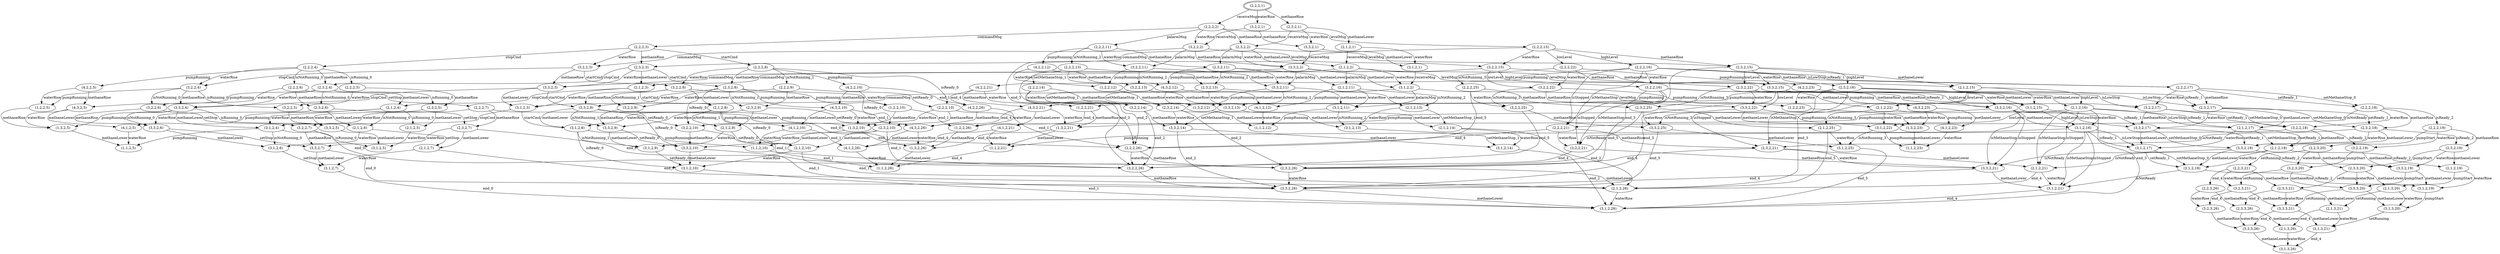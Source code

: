 digraph G {
center = TRUE;
mclimit = 10.0;
nodesep = 0.05;
node [ width=0.25, height=0.25, label="" ];
s0 [ peripheries=2 ];
s0 [label="(2,2,2,1)"];
s1 [label="(3,2,2,1)"];
s2 [label="(2,3,2,1)"];
s3 [label="(2,2,2,2)"];
s4 [label="(3,3,2,1)"];
s5 [label="(3,2,2,2)"];
s6 [label="(2,1,2,1)"];
s7 [label="(2,3,2,2)"];
s8 [label="(2,2,2,15)"];
s9 [label="(2,2,2,11)"];
s10 [label="(2,2,2,3)"];
s11 [label="(3,1,2,1)"];
s12 [label="(3,3,2,2)"];
s13 [label="(3,2,2,15)"];
s14 [label="(3,2,2,11)"];
s15 [label="(3,2,2,3)"];
s16 [label="(2,1,2,2)"];
s17 [label="(2,3,2,15)"];
s18 [label="(2,3,2,11)"];
s19 [label="(2,3,2,3)"];
s20 [label="(2,2,2,22)"];
s21 [label="(2,2,2,16)"];
s22 [label="(2,2,2,26)"];
s23 [label="(2,2,2,13)"];
s24 [label="(4,2,2,12)"];
s25 [label="(2,2,2,8)"];
s26 [label="(2,2,2,4)"];
s27 [label="(3,1,2,2)"];
s28 [label="(3,3,2,15)"];
s29 [label="(3,3,2,11)"];
s30 [label="(3,3,2,3)"];
s31 [label="(3,2,2,22)"];
s32 [label="(3,2,2,16)"];
s33 [label="(3,2,2,26)"];
s34 [label="(3,2,2,13)"];
s35 [label="(1,2,2,12)"];
s36 [label="(3,2,2,8)"];
s37 [label="(3,2,2,4)"];
s38 [label="(2,1,2,15)"];
s39 [label="(2,1,2,11)"];
s40 [label="(2,1,2,3)"];
s41 [label="(2,3,2,22)"];
s42 [label="(2,3,2,16)"];
s43 [label="(2,3,2,26)"];
s44 [label="(2,3,2,13)"];
s45 [label="(4,3,2,12)"];
s46 [label="(2,3,2,8)"];
s47 [label="(2,3,2,4)"];
s48 [label="(2,2,2,25)"];
s49 [label="(4,2,2,23)"];
s50 [label="(2,2,2,21)"];
s51 [label="(2,2,2,17)"];
s52 [label="(4,2,2,21)"];
s53 [label="(2,2,2,14)"];
s54 [label="(2,2,2,10)"];
s55 [label="(2,2,2,9)"];
s56 [label="(4,2,2,10)"];
s57 [label="(2,2,2,6)"];
s58 [label="(2,2,2,5)"];
s59 [label="(4,2,2,5)"];
s60 [label="(3,1,2,15)"];
s61 [label="(3,1,2,11)"];
s62 [label="(3,1,2,3)"];
s63 [label="(3,3,2,22)"];
s64 [label="(3,3,2,16)"];
s65 [label="(3,3,2,26)"];
s66 [label="(3,3,2,13)"];
s67 [label="(1,3,2,12)"];
s68 [label="(3,3,2,8)"];
s69 [label="(3,3,2,4)"];
s70 [label="(3,2,2,25)"];
s71 [label="(1,2,2,23)"];
s72 [label="(3,2,2,21)"];
s73 [label="(3,2,2,17)"];
s74 [label="(1,2,2,21)"];
s75 [label="(3,2,2,14)"];
s76 [label="(3,2,2,10)"];
s77 [label="(3,2,2,9)"];
s78 [label="(1,2,2,10)"];
s79 [label="(3,2,2,6)"];
s80 [label="(3,2,2,5)"];
s81 [label="(1,2,2,5)"];
s82 [label="(2,1,2,22)"];
s83 [label="(2,1,2,16)"];
s84 [label="(2,1,2,26)"];
s85 [label="(2,1,2,13)"];
s86 [label="(4,1,2,12)"];
s87 [label="(2,1,2,8)"];
s88 [label="(2,1,2,4)"];
s89 [label="(2,3,2,25)"];
s90 [label="(4,3,2,23)"];
s91 [label="(2,3,2,21)"];
s92 [label="(2,3,2,17)"];
s93 [label="(4,3,2,21)"];
s94 [label="(2,3,2,14)"];
s95 [label="(2,3,2,10)"];
s96 [label="(2,3,2,9)"];
s97 [label="(4,3,2,10)"];
s98 [label="(2,3,2,6)"];
s99 [label="(2,3,2,5)"];
s100 [label="(4,3,2,5)"];
s101 [label="(2,2,2,18)"];
s102 [label="(4,2,2,26)"];
s103 [label="(2,2,2,7)"];
s104 [label="(3,1,2,22)"];
s105 [label="(3,1,2,16)"];
s106 [label="(3,1,2,26)"];
s107 [label="(3,1,2,13)"];
s108 [label="(1,1,2,12)"];
s109 [label="(3,1,2,8)"];
s110 [label="(3,1,2,4)"];
s111 [label="(3,3,2,25)"];
s112 [label="(1,3,2,23)"];
s113 [label="(3,3,2,21)"];
s114 [label="(3,3,2,17)"];
s115 [label="(1,3,2,21)"];
s116 [label="(3,3,2,14)"];
s117 [label="(3,3,2,10)"];
s118 [label="(3,3,2,9)"];
s119 [label="(1,3,2,10)"];
s120 [label="(3,3,2,6)"];
s121 [label="(3,3,2,5)"];
s122 [label="(1,3,2,5)"];
s123 [label="(3,2,2,18)"];
s124 [label="(1,2,2,26)"];
s125 [label="(3,2,2,7)"];
s126 [label="(2,1,2,25)"];
s127 [label="(4,1,2,23)"];
s128 [label="(2,1,2,21)"];
s129 [label="(2,1,2,17)"];
s130 [label="(4,1,2,21)"];
s131 [label="(2,1,2,14)"];
s132 [label="(2,1,2,10)"];
s133 [label="(2,1,2,9)"];
s134 [label="(4,1,2,10)"];
s135 [label="(2,1,2,6)"];
s136 [label="(2,1,2,5)"];
s137 [label="(4,1,2,5)"];
s138 [label="(2,3,2,18)"];
s139 [label="(4,3,2,26)"];
s140 [label="(2,3,2,7)"];
s141 [label="(2,2,2,19)"];
s142 [label="(3,1,2,25)"];
s143 [label="(1,1,2,23)"];
s144 [label="(3,1,2,21)"];
s145 [label="(3,1,2,17)"];
s146 [label="(1,1,2,21)"];
s147 [label="(3,1,2,14)"];
s148 [label="(3,1,2,10)"];
s149 [label="(3,1,2,9)"];
s150 [label="(1,1,2,10)"];
s151 [label="(3,1,2,6)"];
s152 [label="(3,1,2,5)"];
s153 [label="(1,1,2,5)"];
s154 [label="(3,3,2,18)"];
s155 [label="(1,3,2,26)"];
s156 [label="(3,3,2,7)"];
s157 [label="(3,2,2,19)"];
s158 [label="(2,1,2,18)"];
s159 [label="(4,1,2,26)"];
s160 [label="(2,1,2,7)"];
s161 [label="(2,3,2,19)"];
s162 [label="(2,2,3,20)"];
s163 [label="(3,1,2,18)"];
s164 [label="(1,1,2,26)"];
s165 [label="(3,1,2,7)"];
s166 [label="(3,3,2,19)"];
s167 [label="(3,2,3,20)"];
s168 [label="(2,1,2,19)"];
s169 [label="(2,3,3,20)"];
s170 [label="(2,2,3,21)"];
s171 [label="(3,1,2,19)"];
s172 [label="(3,3,3,20)"];
s173 [label="(3,2,3,21)"];
s174 [label="(2,1,3,20)"];
s175 [label="(2,3,3,21)"];
s176 [label="(2,2,3,26)"];
s177 [label="(3,1,3,20)"];
s178 [label="(3,3,3,21)"];
s179 [label="(3,2,3,26)"];
s180 [label="(2,1,3,21)"];
s181 [label="(2,3,3,26)"];
s182 [label="(3,1,3,21)"];
s183 [label="(3,3,3,26)"];
s184 [label="(2,1,3,26)"];
s185 [label="(3,1,3,26)"];
s0->s1[label="waterRise"];
s0->s2[label="methaneRise"];
s0->s3[label="receiveMsg"];
s1->s4[label="methaneRise"];
s1->s5[label="receiveMsg"];
s2->s4[label="waterRise"];
s2->s6[label="methaneLower"];
s2->s7[label="receiveMsg"];
s3->s5[label="waterRise"];
s3->s7[label="methaneRise"];
s3->s8[label="levelMsg"];
s3->s9[label="palarmMsg"];
s3->s10[label="commandMsg"];
s4->s11[label="methaneLower"];
s4->s12[label="receiveMsg"];
s5->s12[label="methaneRise"];
s5->s13[label="levelMsg"];
s5->s14[label="palarmMsg"];
s5->s15[label="commandMsg"];
s6->s11[label="waterRise"];
s6->s16[label="receiveMsg"];
s7->s12[label="waterRise"];
s7->s16[label="methaneLower"];
s7->s17[label="levelMsg"];
s7->s18[label="palarmMsg"];
s7->s19[label="commandMsg"];
s8->s13[label="waterRise"];
s8->s17[label="methaneRise"];
s8->s20[label="lowLevel"];
s8->s21[label="highLevel"];
s8->s22[label="end_3"];
s9->s14[label="waterRise"];
s9->s18[label="methaneRise"];
s9->s23[label="isNotRunning_2"];
s9->s24[label="pumpRunning"];
s10->s15[label="waterRise"];
s10->s19[label="methaneRise"];
s10->s25[label="startCmd"];
s10->s26[label="stopCmd"];
s11->s27[label="receiveMsg"];
s12->s27[label="methaneLower"];
s12->s28[label="levelMsg"];
s12->s29[label="palarmMsg"];
s12->s30[label="commandMsg"];
s13->s28[label="methaneRise"];
s13->s31[label="lowLevel"];
s13->s32[label="highLevel"];
s13->s33[label="end_3"];
s14->s29[label="methaneRise"];
s14->s34[label="isNotRunning_2"];
s14->s35[label="pumpRunning"];
s15->s30[label="methaneRise"];
s15->s36[label="startCmd"];
s15->s37[label="stopCmd"];
s16->s27[label="waterRise"];
s16->s38[label="levelMsg"];
s16->s39[label="palarmMsg"];
s16->s40[label="commandMsg"];
s17->s28[label="waterRise"];
s17->s38[label="methaneLower"];
s17->s41[label="lowLevel"];
s17->s42[label="highLevel"];
s17->s43[label="end_3"];
s18->s29[label="waterRise"];
s18->s39[label="methaneLower"];
s18->s44[label="isNotRunning_2"];
s18->s45[label="pumpRunning"];
s19->s30[label="waterRise"];
s19->s40[label="methaneLower"];
s19->s46[label="startCmd"];
s19->s47[label="stopCmd"];
s20->s31[label="waterRise"];
s20->s41[label="methaneRise"];
s20->s48[label="isNotRunning_3"];
s20->s49[label="pumpRunning"];
s21->s32[label="waterRise"];
s21->s42[label="methaneRise"];
s21->s50[label="isMethaneStop"];
s21->s50[label="isStopped"];
s21->s51[label="isLowStop"];
s21->s51[label="isReady_1"];
s21->s52[label="pumpRunning"];
s22->s33[label="waterRise"];
s22->s43[label="methaneRise"];
s23->s34[label="waterRise"];
s23->s44[label="methaneRise"];
s23->s53[label="setMethaneStop_1"];
s24->s35[label="waterRise"];
s24->s45[label="methaneRise"];
s25->s36[label="waterRise"];
s25->s46[label="methaneRise"];
s25->s54[label="isReady_0"];
s25->s55[label="isNotRunning_1"];
s25->s56[label="pumpRunning"];
s26->s37[label="waterRise"];
s26->s47[label="methaneRise"];
s26->s57[label="isNotRunning_0"];
s26->s58[label="isRunning_0"];
s26->s59[label="pumpRunning"];
s27->s60[label="levelMsg"];
s27->s61[label="palarmMsg"];
s27->s62[label="commandMsg"];
s28->s60[label="methaneLower"];
s28->s63[label="lowLevel"];
s28->s64[label="highLevel"];
s28->s65[label="end_3"];
s29->s61[label="methaneLower"];
s29->s66[label="isNotRunning_2"];
s29->s67[label="pumpRunning"];
s30->s62[label="methaneLower"];
s30->s68[label="startCmd"];
s30->s69[label="stopCmd"];
s31->s63[label="methaneRise"];
s31->s70[label="isNotRunning_3"];
s31->s71[label="pumpRunning"];
s32->s64[label="methaneRise"];
s32->s72[label="isMethaneStop"];
s32->s72[label="isStopped"];
s32->s73[label="isLowStop"];
s32->s73[label="isReady_1"];
s32->s74[label="pumpRunning"];
s33->s65[label="methaneRise"];
s34->s66[label="methaneRise"];
s34->s75[label="setMethaneStop_1"];
s35->s67[label="methaneRise"];
s36->s68[label="methaneRise"];
s36->s76[label="isReady_0"];
s36->s77[label="isNotRunning_1"];
s36->s78[label="pumpRunning"];
s37->s69[label="methaneRise"];
s37->s79[label="isNotRunning_0"];
s37->s80[label="isRunning_0"];
s37->s81[label="pumpRunning"];
s38->s60[label="waterRise"];
s38->s82[label="lowLevel"];
s38->s83[label="highLevel"];
s38->s84[label="end_3"];
s39->s61[label="waterRise"];
s39->s85[label="isNotRunning_2"];
s39->s86[label="pumpRunning"];
s40->s62[label="waterRise"];
s40->s87[label="startCmd"];
s40->s88[label="stopCmd"];
s41->s63[label="waterRise"];
s41->s82[label="methaneLower"];
s41->s89[label="isNotRunning_3"];
s41->s90[label="pumpRunning"];
s42->s64[label="waterRise"];
s42->s83[label="methaneLower"];
s42->s91[label="isMethaneStop"];
s42->s91[label="isStopped"];
s42->s92[label="isLowStop"];
s42->s92[label="isReady_1"];
s42->s93[label="pumpRunning"];
s43->s65[label="waterRise"];
s43->s84[label="methaneLower"];
s44->s66[label="waterRise"];
s44->s85[label="methaneLower"];
s44->s94[label="setMethaneStop_1"];
s45->s67[label="waterRise"];
s45->s86[label="methaneLower"];
s46->s68[label="waterRise"];
s46->s87[label="methaneLower"];
s46->s95[label="isReady_0"];
s46->s96[label="isNotRunning_1"];
s46->s97[label="pumpRunning"];
s47->s69[label="waterRise"];
s47->s88[label="methaneLower"];
s47->s98[label="isNotRunning_0"];
s47->s99[label="isRunning_0"];
s47->s100[label="pumpRunning"];
s48->s70[label="waterRise"];
s48->s89[label="methaneRise"];
s48->s22[label="end_5"];
s49->s71[label="waterRise"];
s49->s90[label="methaneRise"];
s50->s72[label="waterRise"];
s50->s91[label="methaneRise"];
s50->s22[label="end_4"];
s51->s73[label="waterRise"];
s51->s92[label="methaneRise"];
s51->s101[label="setMethaneStop_0"];
s51->s101[label="setReady_1"];
s52->s74[label="waterRise"];
s52->s93[label="methaneRise"];
s52->s102[label="end_4"];
s53->s75[label="waterRise"];
s53->s94[label="methaneRise"];
s53->s22[label="end_2"];
s54->s76[label="waterRise"];
s54->s95[label="methaneRise"];
s54->s22[label="end_1"];
s55->s77[label="waterRise"];
s55->s96[label="methaneRise"];
s55->s54[label="setReady_0"];
s56->s78[label="waterRise"];
s56->s97[label="methaneRise"];
s56->s102[label="end_1"];
s57->s79[label="waterRise"];
s57->s98[label="methaneRise"];
s57->s103[label="setStop"];
s58->s80[label="waterRise"];
s58->s99[label="methaneRise"];
s59->s81[label="waterRise"];
s59->s100[label="methaneRise"];
s60->s104[label="lowLevel"];
s60->s105[label="highLevel"];
s60->s106[label="end_3"];
s61->s107[label="isNotRunning_2"];
s61->s108[label="pumpRunning"];
s62->s109[label="startCmd"];
s62->s110[label="stopCmd"];
s63->s104[label="methaneLower"];
s63->s111[label="isNotRunning_3"];
s63->s112[label="pumpRunning"];
s64->s105[label="methaneLower"];
s64->s113[label="isMethaneStop"];
s64->s113[label="isStopped"];
s64->s114[label="isLowStop"];
s64->s114[label="isReady_1"];
s64->s115[label="pumpRunning"];
s65->s106[label="methaneLower"];
s66->s107[label="methaneLower"];
s66->s116[label="setMethaneStop_1"];
s67->s108[label="methaneLower"];
s68->s109[label="methaneLower"];
s68->s117[label="isReady_0"];
s68->s118[label="isNotRunning_1"];
s68->s119[label="pumpRunning"];
s69->s110[label="methaneLower"];
s69->s120[label="isNotRunning_0"];
s69->s121[label="isRunning_0"];
s69->s122[label="pumpRunning"];
s70->s111[label="methaneRise"];
s70->s33[label="end_5"];
s71->s112[label="methaneRise"];
s72->s113[label="methaneRise"];
s72->s33[label="end_4"];
s73->s114[label="methaneRise"];
s73->s123[label="setMethaneStop_0"];
s73->s123[label="setReady_1"];
s74->s115[label="methaneRise"];
s74->s124[label="end_4"];
s75->s116[label="methaneRise"];
s75->s33[label="end_2"];
s76->s117[label="methaneRise"];
s76->s33[label="end_1"];
s77->s118[label="methaneRise"];
s77->s76[label="setReady_0"];
s78->s119[label="methaneRise"];
s78->s124[label="end_1"];
s79->s120[label="methaneRise"];
s79->s125[label="setStop"];
s80->s121[label="methaneRise"];
s81->s122[label="methaneRise"];
s82->s104[label="waterRise"];
s82->s126[label="isNotRunning_3"];
s82->s127[label="pumpRunning"];
s83->s105[label="waterRise"];
s83->s128[label="isMethaneStop"];
s83->s128[label="isStopped"];
s83->s129[label="isLowStop"];
s83->s129[label="isReady_1"];
s83->s130[label="pumpRunning"];
s84->s106[label="waterRise"];
s85->s107[label="waterRise"];
s85->s131[label="setMethaneStop_1"];
s86->s108[label="waterRise"];
s87->s109[label="waterRise"];
s87->s132[label="isReady_0"];
s87->s133[label="isNotRunning_1"];
s87->s134[label="pumpRunning"];
s88->s110[label="waterRise"];
s88->s135[label="isNotRunning_0"];
s88->s136[label="isRunning_0"];
s88->s137[label="pumpRunning"];
s89->s111[label="waterRise"];
s89->s126[label="methaneLower"];
s89->s43[label="end_5"];
s90->s112[label="waterRise"];
s90->s127[label="methaneLower"];
s91->s113[label="waterRise"];
s91->s128[label="methaneLower"];
s91->s43[label="end_4"];
s92->s114[label="waterRise"];
s92->s129[label="methaneLower"];
s92->s138[label="setMethaneStop_0"];
s92->s138[label="setReady_1"];
s93->s115[label="waterRise"];
s93->s130[label="methaneLower"];
s93->s139[label="end_4"];
s94->s116[label="waterRise"];
s94->s131[label="methaneLower"];
s94->s43[label="end_2"];
s95->s117[label="waterRise"];
s95->s132[label="methaneLower"];
s95->s43[label="end_1"];
s96->s118[label="waterRise"];
s96->s133[label="methaneLower"];
s96->s95[label="setReady_0"];
s97->s119[label="waterRise"];
s97->s134[label="methaneLower"];
s97->s139[label="end_1"];
s98->s120[label="waterRise"];
s98->s135[label="methaneLower"];
s98->s140[label="setStop"];
s99->s121[label="waterRise"];
s99->s136[label="methaneLower"];
s100->s122[label="waterRise"];
s100->s137[label="methaneLower"];
s101->s123[label="waterRise"];
s101->s138[label="methaneRise"];
s101->s50[label="isNotReady"];
s101->s141[label="isReady_2"];
s102->s124[label="waterRise"];
s102->s139[label="methaneRise"];
s103->s125[label="waterRise"];
s103->s140[label="methaneRise"];
s103->s22[label="end_0"];
s104->s142[label="isNotRunning_3"];
s104->s143[label="pumpRunning"];
s105->s144[label="isMethaneStop"];
s105->s144[label="isStopped"];
s105->s145[label="isLowStop"];
s105->s145[label="isReady_1"];
s105->s146[label="pumpRunning"];
s107->s147[label="setMethaneStop_1"];
s109->s148[label="isReady_0"];
s109->s149[label="isNotRunning_1"];
s109->s150[label="pumpRunning"];
s110->s151[label="isNotRunning_0"];
s110->s152[label="isRunning_0"];
s110->s153[label="pumpRunning"];
s111->s142[label="methaneLower"];
s111->s65[label="end_5"];
s112->s143[label="methaneLower"];
s113->s144[label="methaneLower"];
s113->s65[label="end_4"];
s114->s145[label="methaneLower"];
s114->s154[label="setMethaneStop_0"];
s114->s154[label="setReady_1"];
s115->s146[label="methaneLower"];
s115->s155[label="end_4"];
s116->s147[label="methaneLower"];
s116->s65[label="end_2"];
s117->s148[label="methaneLower"];
s117->s65[label="end_1"];
s118->s149[label="methaneLower"];
s118->s117[label="setReady_0"];
s119->s150[label="methaneLower"];
s119->s155[label="end_1"];
s120->s151[label="methaneLower"];
s120->s156[label="setStop"];
s121->s152[label="methaneLower"];
s122->s153[label="methaneLower"];
s123->s154[label="methaneRise"];
s123->s72[label="isNotReady"];
s123->s157[label="isReady_2"];
s124->s155[label="methaneRise"];
s125->s156[label="methaneRise"];
s125->s33[label="end_0"];
s126->s142[label="waterRise"];
s126->s84[label="end_5"];
s127->s143[label="waterRise"];
s128->s144[label="waterRise"];
s128->s84[label="end_4"];
s129->s145[label="waterRise"];
s129->s158[label="setMethaneStop_0"];
s129->s158[label="setReady_1"];
s130->s146[label="waterRise"];
s130->s159[label="end_4"];
s131->s147[label="waterRise"];
s131->s84[label="end_2"];
s132->s148[label="waterRise"];
s132->s84[label="end_1"];
s133->s149[label="waterRise"];
s133->s132[label="setReady_0"];
s134->s150[label="waterRise"];
s134->s159[label="end_1"];
s135->s151[label="waterRise"];
s135->s160[label="setStop"];
s136->s152[label="waterRise"];
s137->s153[label="waterRise"];
s138->s154[label="waterRise"];
s138->s158[label="methaneLower"];
s138->s91[label="isNotReady"];
s138->s161[label="isReady_2"];
s139->s155[label="waterRise"];
s139->s159[label="methaneLower"];
s140->s156[label="waterRise"];
s140->s160[label="methaneLower"];
s140->s43[label="end_0"];
s141->s157[label="waterRise"];
s141->s161[label="methaneRise"];
s141->s162[label="pumpStart"];
s142->s106[label="end_5"];
s144->s106[label="end_4"];
s145->s163[label="setMethaneStop_0"];
s145->s163[label="setReady_1"];
s146->s164[label="end_4"];
s147->s106[label="end_2"];
s148->s106[label="end_1"];
s149->s148[label="setReady_0"];
s150->s164[label="end_1"];
s151->s165[label="setStop"];
s154->s163[label="methaneLower"];
s154->s113[label="isNotReady"];
s154->s166[label="isReady_2"];
s155->s164[label="methaneLower"];
s156->s165[label="methaneLower"];
s156->s65[label="end_0"];
s157->s166[label="methaneRise"];
s157->s167[label="pumpStart"];
s158->s163[label="waterRise"];
s158->s128[label="isNotReady"];
s158->s168[label="isReady_2"];
s159->s164[label="waterRise"];
s160->s165[label="waterRise"];
s160->s84[label="end_0"];
s161->s166[label="waterRise"];
s161->s168[label="methaneLower"];
s161->s169[label="pumpStart"];
s162->s167[label="waterRise"];
s162->s169[label="methaneRise"];
s162->s170[label="setRunning"];
s163->s144[label="isNotReady"];
s163->s171[label="isReady_2"];
s165->s106[label="end_0"];
s166->s171[label="methaneLower"];
s166->s172[label="pumpStart"];
s167->s172[label="methaneRise"];
s167->s173[label="setRunning"];
s168->s171[label="waterRise"];
s168->s174[label="pumpStart"];
s169->s172[label="waterRise"];
s169->s174[label="methaneLower"];
s169->s175[label="setRunning"];
s170->s173[label="waterRise"];
s170->s175[label="methaneRise"];
s170->s176[label="end_4"];
s171->s177[label="pumpStart"];
s172->s177[label="methaneLower"];
s172->s178[label="setRunning"];
s173->s178[label="methaneRise"];
s173->s179[label="end_4"];
s174->s177[label="waterRise"];
s174->s180[label="setRunning"];
s175->s178[label="waterRise"];
s175->s180[label="methaneLower"];
s175->s181[label="end_4"];
s176->s179[label="waterRise"];
s176->s181[label="methaneRise"];
s177->s182[label="setRunning"];
s178->s182[label="methaneLower"];
s178->s183[label="end_4"];
s179->s183[label="methaneRise"];
s180->s182[label="waterRise"];
s180->s184[label="end_4"];
s181->s183[label="waterRise"];
s181->s184[label="methaneLower"];
s182->s185[label="end_4"];
s183->s185[label="methaneLower"];
s184->s185[label="waterRise"];
}
